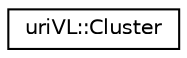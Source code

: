 digraph "Graphical Class Hierarchy"
{
  edge [fontname="Helvetica",fontsize="10",labelfontname="Helvetica",labelfontsize="10"];
  node [fontname="Helvetica",fontsize="10",shape=record];
  rankdir="LR";
  Node1 [label="uriVL::Cluster",height=0.2,width=0.4,color="black", fillcolor="white", style="filled",URL="$classuriVL_1_1Cluster.html",tooltip="Cluster using average distance. "];
}
